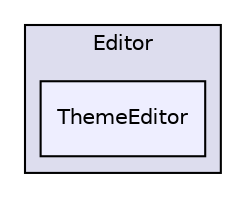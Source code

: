 digraph "F:/gamedev/unity/misc/da_test/Assets/DungeonArchitect/Editor/ThemeEditor" {
  compound=true
  node [ fontsize="10", fontname="Helvetica"];
  edge [ labelfontsize="10", labelfontname="Helvetica"];
  subgraph clusterdir_31cdc67c7faa70c9216c9b78015e1bc4 {
    graph [ bgcolor="#ddddee", pencolor="black", label="Editor" fontname="Helvetica", fontsize="10", URL="dir_31cdc67c7faa70c9216c9b78015e1bc4.html"]
  dir_5661775236b606637b7d0b76ae1b295a [shape=box, label="ThemeEditor", style="filled", fillcolor="#eeeeff", pencolor="black", URL="dir_5661775236b606637b7d0b76ae1b295a.html"];
  }
}
